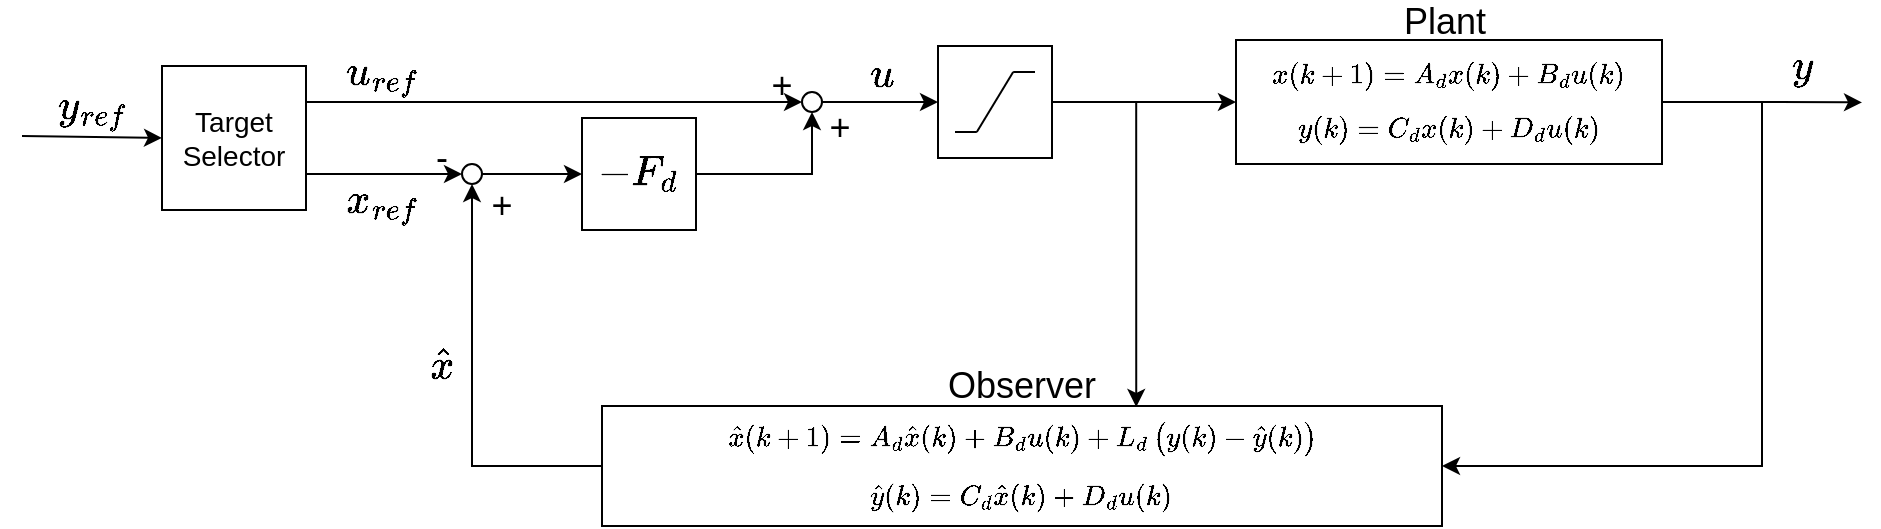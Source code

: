 <mxfile version="13.0.3" type="device"><diagram id="tI0MAMTtWry3UU1FrKhy" name="Page-1"><mxGraphModel dx="1024" dy="632" grid="1" gridSize="10" guides="1" tooltips="1" connect="1" arrows="1" fold="1" page="1" pageScale="1" pageWidth="827" pageHeight="1169" math="1" shadow="0"><root><mxCell id="0"/><mxCell id="1" parent="0"/><mxCell id="y_OmgqOA7hy865HNJsVV-18" value="&lt;font style=&quot;font-size: 18px&quot;&gt;-&lt;/font&gt;" style="text;html=1;strokeColor=none;fillColor=none;align=center;verticalAlign=middle;whiteSpace=wrap;rounded=0;" parent="1" vertex="1"><mxGeometry x="220" y="166" width="40" height="20" as="geometry"/></mxCell><mxCell id="y_OmgqOA7hy865HNJsVV-4" style="edgeStyle=orthogonalEdgeStyle;rounded=0;orthogonalLoop=1;jettySize=auto;html=1;exitX=1;exitY=0.75;exitDx=0;exitDy=0;entryX=0;entryY=0.5;entryDx=0;entryDy=0;" parent="1" source="y_OmgqOA7hy865HNJsVV-2" target="y_OmgqOA7hy865HNJsVV-3" edge="1"><mxGeometry relative="1" as="geometry"/></mxCell><mxCell id="y_OmgqOA7hy865HNJsVV-22" style="edgeStyle=orthogonalEdgeStyle;rounded=0;orthogonalLoop=1;jettySize=auto;html=1;exitX=1;exitY=0.25;exitDx=0;exitDy=0;entryX=0;entryY=0.5;entryDx=0;entryDy=0;" parent="1" source="y_OmgqOA7hy865HNJsVV-2" target="y_OmgqOA7hy865HNJsVV-9" edge="1"><mxGeometry relative="1" as="geometry"/></mxCell><mxCell id="y_OmgqOA7hy865HNJsVV-2" value="&lt;font style=&quot;font-size: 14px&quot;&gt;Target Selector&lt;/font&gt;" style="whiteSpace=wrap;html=1;aspect=fixed;" parent="1" vertex="1"><mxGeometry x="100" y="130" width="72" height="72" as="geometry"/></mxCell><mxCell id="y_OmgqOA7hy865HNJsVV-8" style="edgeStyle=orthogonalEdgeStyle;rounded=0;orthogonalLoop=1;jettySize=auto;html=1;exitX=1;exitY=0.5;exitDx=0;exitDy=0;entryX=0;entryY=0.5;entryDx=0;entryDy=0;" parent="1" source="y_OmgqOA7hy865HNJsVV-3" target="y_OmgqOA7hy865HNJsVV-7" edge="1"><mxGeometry relative="1" as="geometry"/></mxCell><mxCell id="y_OmgqOA7hy865HNJsVV-3" value="" style="ellipse;whiteSpace=wrap;html=1;aspect=fixed;" parent="1" vertex="1"><mxGeometry x="250" y="179" width="10" height="10" as="geometry"/></mxCell><mxCell id="y_OmgqOA7hy865HNJsVV-24" style="edgeStyle=orthogonalEdgeStyle;rounded=0;orthogonalLoop=1;jettySize=auto;html=1;exitX=1;exitY=0.5;exitDx=0;exitDy=0;entryX=0.5;entryY=1;entryDx=0;entryDy=0;" parent="1" source="y_OmgqOA7hy865HNJsVV-7" target="y_OmgqOA7hy865HNJsVV-9" edge="1"><mxGeometry relative="1" as="geometry"/></mxCell><mxCell id="y_OmgqOA7hy865HNJsVV-7" value="&lt;font style=&quot;font-size: 18px&quot;&gt;$$-F_d$$&lt;/font&gt;" style="whiteSpace=wrap;html=1;" parent="1" vertex="1"><mxGeometry x="310" y="156" width="57" height="56" as="geometry"/></mxCell><mxCell id="y_OmgqOA7hy865HNJsVV-28" style="edgeStyle=orthogonalEdgeStyle;rounded=0;orthogonalLoop=1;jettySize=auto;html=1;exitX=1;exitY=0.5;exitDx=0;exitDy=0;entryX=0;entryY=0.5;entryDx=0;entryDy=0;" parent="1" source="y_OmgqOA7hy865HNJsVV-9" target="y_OmgqOA7hy865HNJsVV-27" edge="1"><mxGeometry relative="1" as="geometry"/></mxCell><mxCell id="y_OmgqOA7hy865HNJsVV-9" value="" style="ellipse;whiteSpace=wrap;html=1;aspect=fixed;" parent="1" vertex="1"><mxGeometry x="420" y="143" width="10" height="10" as="geometry"/></mxCell><mxCell id="y_OmgqOA7hy865HNJsVV-12" value="&lt;font style=&quot;font-size: 18px&quot;&gt;$$x_{ref}$$&lt;/font&gt;" style="text;html=1;strokeColor=none;fillColor=none;align=center;verticalAlign=middle;whiteSpace=wrap;rounded=0;" parent="1" vertex="1"><mxGeometry x="190" y="188" width="40" height="20" as="geometry"/></mxCell><mxCell id="y_OmgqOA7hy865HNJsVV-13" value="&lt;font style=&quot;font-size: 18px&quot;&gt;$$y_{ref}$$&lt;/font&gt;" style="text;html=1;strokeColor=none;fillColor=none;align=center;verticalAlign=middle;whiteSpace=wrap;rounded=0;" parent="1" vertex="1"><mxGeometry x="45" y="141" width="40" height="20" as="geometry"/></mxCell><mxCell id="y_OmgqOA7hy865HNJsVV-14" value="" style="endArrow=classic;html=1;entryX=0;entryY=0.5;entryDx=0;entryDy=0;" parent="1" target="y_OmgqOA7hy865HNJsVV-2" edge="1"><mxGeometry width="50" height="50" relative="1" as="geometry"><mxPoint x="30" y="165" as="sourcePoint"/><mxPoint x="80" y="160" as="targetPoint"/></mxGeometry></mxCell><mxCell id="y_OmgqOA7hy865HNJsVV-16" style="edgeStyle=orthogonalEdgeStyle;rounded=0;orthogonalLoop=1;jettySize=auto;html=1;exitX=0;exitY=0.5;exitDx=0;exitDy=0;entryX=0.5;entryY=1;entryDx=0;entryDy=0;" parent="1" source="y_OmgqOA7hy865HNJsVV-15" target="y_OmgqOA7hy865HNJsVV-3" edge="1"><mxGeometry relative="1" as="geometry"/></mxCell><mxCell id="y_OmgqOA7hy865HNJsVV-15" value="&lt;div&gt;&amp;nbsp; &amp;nbsp; &amp;nbsp; &amp;nbsp; &amp;nbsp; &amp;nbsp; &amp;nbsp; &amp;nbsp;&amp;nbsp;&lt;span&gt;&amp;nbsp; &amp;nbsp; &amp;nbsp; &amp;nbsp; &amp;nbsp; &amp;nbsp; &amp;nbsp; &amp;nbsp; $$\hat{x}(k+1) = A_d\hat{x}(k) + B_du(k) + L_d\left(y(k) - \hat{y}(k)\right)$$&lt;/span&gt;&lt;/div&gt;&lt;div&gt;$$\hat{y}(k) = C_d\hat{x}(k) + D_du(k)$$&lt;span&gt;&lt;br&gt;&lt;/span&gt;&lt;/div&gt;" style="rounded=0;whiteSpace=wrap;html=1;" parent="1" vertex="1"><mxGeometry x="320" y="300" width="420" height="60" as="geometry"/></mxCell><mxCell id="y_OmgqOA7hy865HNJsVV-17" value="&lt;font style=&quot;font-size: 18px&quot;&gt;$$\hat{x}$$&lt;/font&gt;" style="text;html=1;strokeColor=none;fillColor=none;align=center;verticalAlign=middle;whiteSpace=wrap;rounded=0;" parent="1" vertex="1"><mxGeometry x="220" y="270" width="40" height="20" as="geometry"/></mxCell><mxCell id="y_OmgqOA7hy865HNJsVV-19" value="&lt;font style=&quot;font-size: 18px&quot;&gt;+&lt;/font&gt;" style="text;html=1;strokeColor=none;fillColor=none;align=center;verticalAlign=middle;whiteSpace=wrap;rounded=0;" parent="1" vertex="1"><mxGeometry x="250" y="190" width="40" height="20" as="geometry"/></mxCell><mxCell id="y_OmgqOA7hy865HNJsVV-25" value="&lt;font style=&quot;font-size: 18px&quot;&gt;$$u_{ref}$$&lt;/font&gt;" style="text;html=1;strokeColor=none;fillColor=none;align=center;verticalAlign=middle;whiteSpace=wrap;rounded=0;" parent="1" vertex="1"><mxGeometry x="190" y="124" width="40" height="20" as="geometry"/></mxCell><mxCell id="y_OmgqOA7hy865HNJsVV-33" style="edgeStyle=orthogonalEdgeStyle;rounded=0;orthogonalLoop=1;jettySize=auto;html=1;exitX=1;exitY=0.5;exitDx=0;exitDy=0;entryX=0;entryY=0.5;entryDx=0;entryDy=0;" parent="1" source="y_OmgqOA7hy865HNJsVV-27" target="y_OmgqOA7hy865HNJsVV-35" edge="1"><mxGeometry relative="1" as="geometry"><mxPoint x="610" y="148.667" as="targetPoint"/></mxGeometry></mxCell><mxCell id="y_OmgqOA7hy865HNJsVV-34" value="&lt;font style=&quot;font-size: 18px&quot;&gt;$$u$$&lt;/font&gt;" style="text;html=1;strokeColor=none;fillColor=none;align=center;verticalAlign=middle;whiteSpace=wrap;rounded=0;" parent="1" vertex="1"><mxGeometry x="440" y="125" width="40" height="20" as="geometry"/></mxCell><mxCell id="y_OmgqOA7hy865HNJsVV-47" style="edgeStyle=orthogonalEdgeStyle;rounded=0;orthogonalLoop=1;jettySize=auto;html=1;exitX=1;exitY=0.5;exitDx=0;exitDy=0;entryX=1;entryY=0.5;entryDx=0;entryDy=0;" parent="1" source="y_OmgqOA7hy865HNJsVV-35" target="y_OmgqOA7hy865HNJsVV-15" edge="1"><mxGeometry relative="1" as="geometry"><Array as="points"><mxPoint x="900" y="148"/><mxPoint x="900" y="330"/></Array></mxGeometry></mxCell><mxCell id="y_OmgqOA7hy865HNJsVV-48" style="edgeStyle=orthogonalEdgeStyle;rounded=0;orthogonalLoop=1;jettySize=auto;html=1;exitX=1;exitY=0.5;exitDx=0;exitDy=0;" parent="1" source="y_OmgqOA7hy865HNJsVV-35" edge="1"><mxGeometry relative="1" as="geometry"><mxPoint x="950" y="148.19" as="targetPoint"/></mxGeometry></mxCell><mxCell id="y_OmgqOA7hy865HNJsVV-35" value="&lt;div&gt;$$x(k+1) = A_dx(k) + B_du(k)$$&lt;/div&gt;&lt;div&gt;$$y(k) = C_dx(k) + D_du(k)$$&lt;/div&gt;" style="rounded=0;whiteSpace=wrap;html=1;" parent="1" vertex="1"><mxGeometry x="637" y="117" width="213" height="62" as="geometry"/></mxCell><mxCell id="y_OmgqOA7hy865HNJsVV-37" value="&lt;font style=&quot;font-size: 18px&quot;&gt;Plant&amp;nbsp;&lt;/font&gt;" style="text;html=1;strokeColor=none;fillColor=none;align=center;verticalAlign=middle;whiteSpace=wrap;rounded=0;" parent="1" vertex="1"><mxGeometry x="723.5" y="98" width="40" height="20" as="geometry"/></mxCell><mxCell id="y_OmgqOA7hy865HNJsVV-38" value="&lt;font style=&quot;font-size: 18px&quot;&gt;Observer&lt;/font&gt;" style="text;html=1;strokeColor=none;fillColor=none;align=center;verticalAlign=middle;whiteSpace=wrap;rounded=0;" parent="1" vertex="1"><mxGeometry x="510" y="280" width="40" height="20" as="geometry"/></mxCell><mxCell id="y_OmgqOA7hy865HNJsVV-41" value="&lt;font style=&quot;font-size: 18px&quot;&gt;$$y$$&lt;/font&gt;" style="text;html=1;strokeColor=none;fillColor=none;align=center;verticalAlign=middle;whiteSpace=wrap;rounded=0;" parent="1" vertex="1"><mxGeometry x="900" y="121" width="40" height="20" as="geometry"/></mxCell><mxCell id="y_OmgqOA7hy865HNJsVV-43" value="" style="group" parent="1" vertex="1" connectable="0"><mxGeometry x="488" y="120" width="57" height="56" as="geometry"/></mxCell><mxCell id="y_OmgqOA7hy865HNJsVV-27" value="" style="whiteSpace=wrap;html=1;" parent="y_OmgqOA7hy865HNJsVV-43" vertex="1"><mxGeometry width="57" height="56" as="geometry"/></mxCell><mxCell id="y_OmgqOA7hy865HNJsVV-32" value="" style="group" parent="y_OmgqOA7hy865HNJsVV-43" vertex="1" connectable="0"><mxGeometry x="8.5" y="13" width="40" height="30" as="geometry"/></mxCell><mxCell id="y_OmgqOA7hy865HNJsVV-29" value="" style="endArrow=none;html=1;" parent="y_OmgqOA7hy865HNJsVV-32" edge="1"><mxGeometry width="50" height="50" relative="1" as="geometry"><mxPoint x="10.909" y="30" as="sourcePoint"/><mxPoint x="29.091" as="targetPoint"/></mxGeometry></mxCell><mxCell id="y_OmgqOA7hy865HNJsVV-30" value="" style="endArrow=none;html=1;" parent="y_OmgqOA7hy865HNJsVV-32" edge="1"><mxGeometry width="50" height="50" relative="1" as="geometry"><mxPoint x="40" as="sourcePoint"/><mxPoint x="29.091" as="targetPoint"/></mxGeometry></mxCell><mxCell id="y_OmgqOA7hy865HNJsVV-31" value="" style="endArrow=none;html=1;" parent="y_OmgqOA7hy865HNJsVV-32" edge="1"><mxGeometry width="50" height="50" relative="1" as="geometry"><mxPoint y="30" as="sourcePoint"/><mxPoint x="10.909" y="30" as="targetPoint"/></mxGeometry></mxCell><mxCell id="y_OmgqOA7hy865HNJsVV-45" style="edgeStyle=orthogonalEdgeStyle;rounded=0;orthogonalLoop=1;jettySize=auto;html=1;exitX=1;exitY=0.5;exitDx=0;exitDy=0;entryX=0.636;entryY=0.008;entryDx=0;entryDy=0;entryPerimeter=0;" parent="1" source="y_OmgqOA7hy865HNJsVV-27" target="y_OmgqOA7hy865HNJsVV-15" edge="1"><mxGeometry relative="1" as="geometry"/></mxCell><mxCell id="y_OmgqOA7hy865HNJsVV-49" value="&lt;font style=&quot;font-size: 18px&quot;&gt;+&lt;/font&gt;" style="text;html=1;strokeColor=none;fillColor=none;align=center;verticalAlign=middle;whiteSpace=wrap;rounded=0;" parent="1" vertex="1"><mxGeometry x="419" y="151" width="40" height="20" as="geometry"/></mxCell><mxCell id="y_OmgqOA7hy865HNJsVV-50" value="&lt;font style=&quot;font-size: 18px&quot;&gt;+&lt;/font&gt;" style="text;html=1;strokeColor=none;fillColor=none;align=center;verticalAlign=middle;whiteSpace=wrap;rounded=0;" parent="1" vertex="1"><mxGeometry x="390" y="130" width="40" height="20" as="geometry"/></mxCell></root></mxGraphModel></diagram></mxfile>